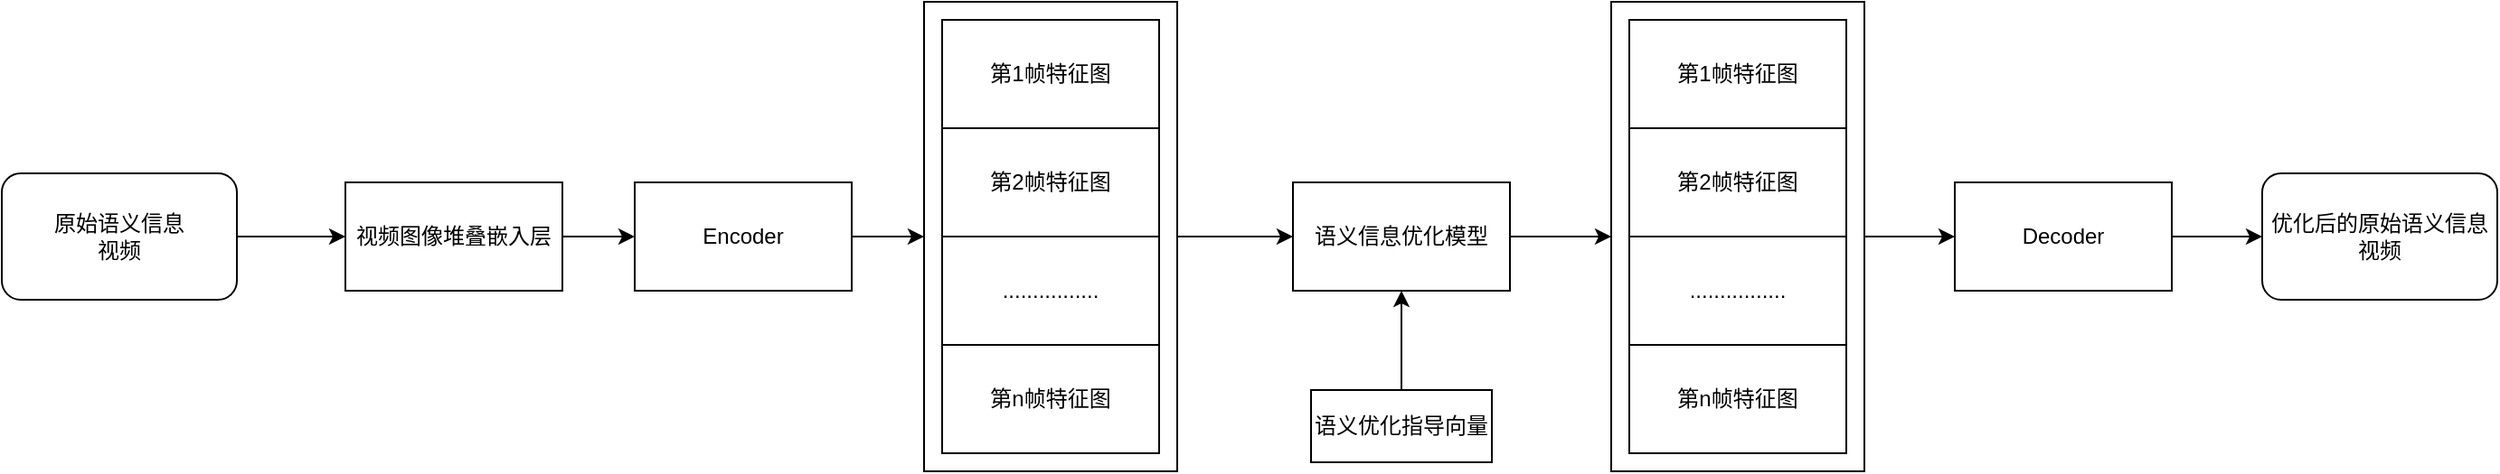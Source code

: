 <mxfile version="24.6.4" type="github">
  <diagram name="第 1 页" id="JpJuvLmKtG-MRXJeiW7m">
    <mxGraphModel dx="1426" dy="791" grid="1" gridSize="10" guides="1" tooltips="1" connect="1" arrows="1" fold="1" page="1" pageScale="1" pageWidth="1169" pageHeight="827" math="0" shadow="0">
      <root>
        <mxCell id="0" />
        <mxCell id="1" parent="0" />
        <mxCell id="-3lS6IZybcdDggl1Dzz5-17" style="edgeStyle=orthogonalEdgeStyle;rounded=0;orthogonalLoop=1;jettySize=auto;html=1;entryX=0;entryY=0.5;entryDx=0;entryDy=0;" parent="1" source="-3lS6IZybcdDggl1Dzz5-14" target="-3lS6IZybcdDggl1Dzz5-16" edge="1">
          <mxGeometry relative="1" as="geometry" />
        </mxCell>
        <mxCell id="-3lS6IZybcdDggl1Dzz5-14" value="" style="rounded=0;whiteSpace=wrap;html=1;" parent="1" vertex="1">
          <mxGeometry x="1440" y="45" width="140" height="260" as="geometry" />
        </mxCell>
        <mxCell id="-3lS6IZybcdDggl1Dzz5-18" style="edgeStyle=orthogonalEdgeStyle;rounded=0;orthogonalLoop=1;jettySize=auto;html=1;entryX=0.5;entryY=1;entryDx=0;entryDy=0;" parent="1" source="MelZ6qpHFA7kS_R9BVZc-33" target="-3lS6IZybcdDggl1Dzz5-16" edge="1">
          <mxGeometry relative="1" as="geometry" />
        </mxCell>
        <mxCell id="MelZ6qpHFA7kS_R9BVZc-33" value="语义优化指导向量" style="rounded=0;whiteSpace=wrap;html=1;" parent="1" vertex="1">
          <mxGeometry x="1654" y="260" width="100" height="40" as="geometry" />
        </mxCell>
        <mxCell id="-3lS6IZybcdDggl1Dzz5-3" style="edgeStyle=orthogonalEdgeStyle;rounded=0;orthogonalLoop=1;jettySize=auto;html=1;entryX=0;entryY=0.5;entryDx=0;entryDy=0;" parent="1" source="-3lS6IZybcdDggl1Dzz5-1" target="-3lS6IZybcdDggl1Dzz5-2" edge="1">
          <mxGeometry relative="1" as="geometry" />
        </mxCell>
        <mxCell id="-3lS6IZybcdDggl1Dzz5-1" value="原始语义信息&lt;div&gt;视频&lt;/div&gt;" style="rounded=1;whiteSpace=wrap;html=1;" parent="1" vertex="1">
          <mxGeometry x="930" y="140" width="130" height="70" as="geometry" />
        </mxCell>
        <mxCell id="-3lS6IZybcdDggl1Dzz5-12" style="edgeStyle=orthogonalEdgeStyle;rounded=0;orthogonalLoop=1;jettySize=auto;html=1;entryX=0;entryY=0.5;entryDx=0;entryDy=0;" parent="1" source="-3lS6IZybcdDggl1Dzz5-2" target="-3lS6IZybcdDggl1Dzz5-11" edge="1">
          <mxGeometry relative="1" as="geometry" />
        </mxCell>
        <mxCell id="-3lS6IZybcdDggl1Dzz5-2" value="视频图像堆叠嵌入层" style="rounded=0;whiteSpace=wrap;html=1;" parent="1" vertex="1">
          <mxGeometry x="1120" y="145" width="120" height="60" as="geometry" />
        </mxCell>
        <mxCell id="-3lS6IZybcdDggl1Dzz5-7" value="第1帧特征图" style="rounded=0;whiteSpace=wrap;html=1;" parent="1" vertex="1">
          <mxGeometry x="1450" y="55" width="120" height="60" as="geometry" />
        </mxCell>
        <mxCell id="-3lS6IZybcdDggl1Dzz5-8" value="第2帧特征图" style="rounded=0;whiteSpace=wrap;html=1;" parent="1" vertex="1">
          <mxGeometry x="1450" y="115" width="120" height="60" as="geometry" />
        </mxCell>
        <mxCell id="-3lS6IZybcdDggl1Dzz5-9" value="................" style="rounded=0;whiteSpace=wrap;html=1;" parent="1" vertex="1">
          <mxGeometry x="1450" y="175" width="120" height="60" as="geometry" />
        </mxCell>
        <mxCell id="-3lS6IZybcdDggl1Dzz5-15" style="edgeStyle=orthogonalEdgeStyle;rounded=0;orthogonalLoop=1;jettySize=auto;html=1;entryX=0;entryY=0.5;entryDx=0;entryDy=0;" parent="1" source="-3lS6IZybcdDggl1Dzz5-11" target="-3lS6IZybcdDggl1Dzz5-14" edge="1">
          <mxGeometry relative="1" as="geometry" />
        </mxCell>
        <mxCell id="-3lS6IZybcdDggl1Dzz5-11" value="Encoder" style="rounded=0;whiteSpace=wrap;html=1;" parent="1" vertex="1">
          <mxGeometry x="1280" y="145" width="120" height="60" as="geometry" />
        </mxCell>
        <mxCell id="-3lS6IZybcdDggl1Dzz5-13" value="第n帧特征图" style="rounded=0;whiteSpace=wrap;html=1;" parent="1" vertex="1">
          <mxGeometry x="1450" y="235" width="120" height="60" as="geometry" />
        </mxCell>
        <mxCell id="-3lS6IZybcdDggl1Dzz5-24" style="edgeStyle=orthogonalEdgeStyle;rounded=0;orthogonalLoop=1;jettySize=auto;html=1;entryX=0;entryY=0.5;entryDx=0;entryDy=0;" parent="1" source="-3lS6IZybcdDggl1Dzz5-16" target="-3lS6IZybcdDggl1Dzz5-19" edge="1">
          <mxGeometry relative="1" as="geometry" />
        </mxCell>
        <mxCell id="-3lS6IZybcdDggl1Dzz5-16" value="语义信息优化模型" style="rounded=0;whiteSpace=wrap;html=1;" parent="1" vertex="1">
          <mxGeometry x="1644" y="145" width="120" height="60" as="geometry" />
        </mxCell>
        <mxCell id="-3lS6IZybcdDggl1Dzz5-26" style="edgeStyle=orthogonalEdgeStyle;rounded=0;orthogonalLoop=1;jettySize=auto;html=1;entryX=0;entryY=0.5;entryDx=0;entryDy=0;" parent="1" source="-3lS6IZybcdDggl1Dzz5-19" target="-3lS6IZybcdDggl1Dzz5-25" edge="1">
          <mxGeometry relative="1" as="geometry" />
        </mxCell>
        <mxCell id="-3lS6IZybcdDggl1Dzz5-19" value="" style="rounded=0;whiteSpace=wrap;html=1;" parent="1" vertex="1">
          <mxGeometry x="1820" y="45" width="140" height="260" as="geometry" />
        </mxCell>
        <mxCell id="-3lS6IZybcdDggl1Dzz5-20" value="第1帧特征图" style="rounded=0;whiteSpace=wrap;html=1;" parent="1" vertex="1">
          <mxGeometry x="1830" y="55" width="120" height="60" as="geometry" />
        </mxCell>
        <mxCell id="-3lS6IZybcdDggl1Dzz5-21" value="第2帧特征图" style="rounded=0;whiteSpace=wrap;html=1;" parent="1" vertex="1">
          <mxGeometry x="1830" y="115" width="120" height="60" as="geometry" />
        </mxCell>
        <mxCell id="-3lS6IZybcdDggl1Dzz5-22" value="................" style="rounded=0;whiteSpace=wrap;html=1;" parent="1" vertex="1">
          <mxGeometry x="1830" y="175" width="120" height="60" as="geometry" />
        </mxCell>
        <mxCell id="-3lS6IZybcdDggl1Dzz5-23" value="第n帧特征图" style="rounded=0;whiteSpace=wrap;html=1;" parent="1" vertex="1">
          <mxGeometry x="1830" y="235" width="120" height="60" as="geometry" />
        </mxCell>
        <mxCell id="-3lS6IZybcdDggl1Dzz5-28" style="edgeStyle=orthogonalEdgeStyle;rounded=0;orthogonalLoop=1;jettySize=auto;html=1;entryX=0;entryY=0.5;entryDx=0;entryDy=0;" parent="1" source="-3lS6IZybcdDggl1Dzz5-25" target="-3lS6IZybcdDggl1Dzz5-27" edge="1">
          <mxGeometry relative="1" as="geometry" />
        </mxCell>
        <mxCell id="-3lS6IZybcdDggl1Dzz5-25" value="Decoder" style="rounded=0;whiteSpace=wrap;html=1;" parent="1" vertex="1">
          <mxGeometry x="2010" y="145" width="120" height="60" as="geometry" />
        </mxCell>
        <mxCell id="-3lS6IZybcdDggl1Dzz5-27" value="优化后的原始语义信息&lt;div&gt;视频&lt;/div&gt;" style="rounded=1;whiteSpace=wrap;html=1;" parent="1" vertex="1">
          <mxGeometry x="2180" y="140" width="130" height="70" as="geometry" />
        </mxCell>
      </root>
    </mxGraphModel>
  </diagram>
</mxfile>
